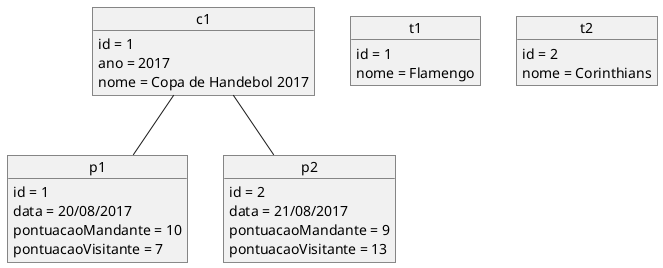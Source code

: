 @startuml
'https://plantuml.com/object-diagram

object c1 {
	id = 1
	ano = 2017
	nome = Copa de Handebol 2017
}

object p1 {
	id = 1
    data = 20/08/2017
    pontuacaoMandante = 10
    pontuacaoVisitante = 7
}

object p2 {
	id = 2
    data = 21/08/2017
    pontuacaoMandante = 9
    pontuacaoVisitante = 13
}

object t1 {
	id = 1
	nome = Flamengo
}

object t2 {
	id = 2
	nome = Corinthians
}

c1 -- p1
c1 -- p2

@enduml
